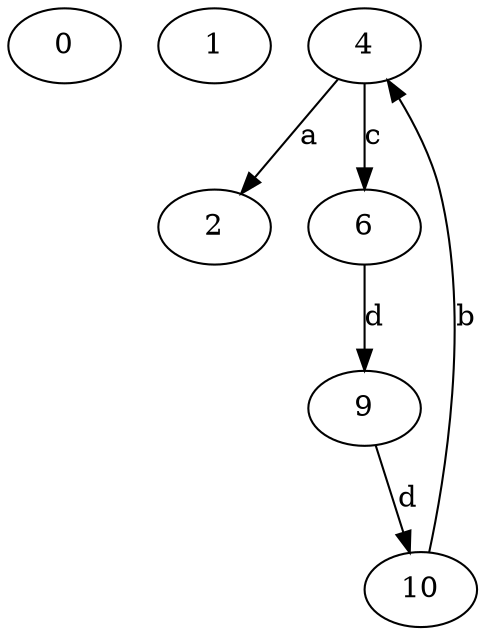 strict digraph  {
0;
1;
2;
4;
6;
9;
10;
4 -> 2  [label=a];
4 -> 6  [label=c];
6 -> 9  [label=d];
9 -> 10  [label=d];
10 -> 4  [label=b];
}
